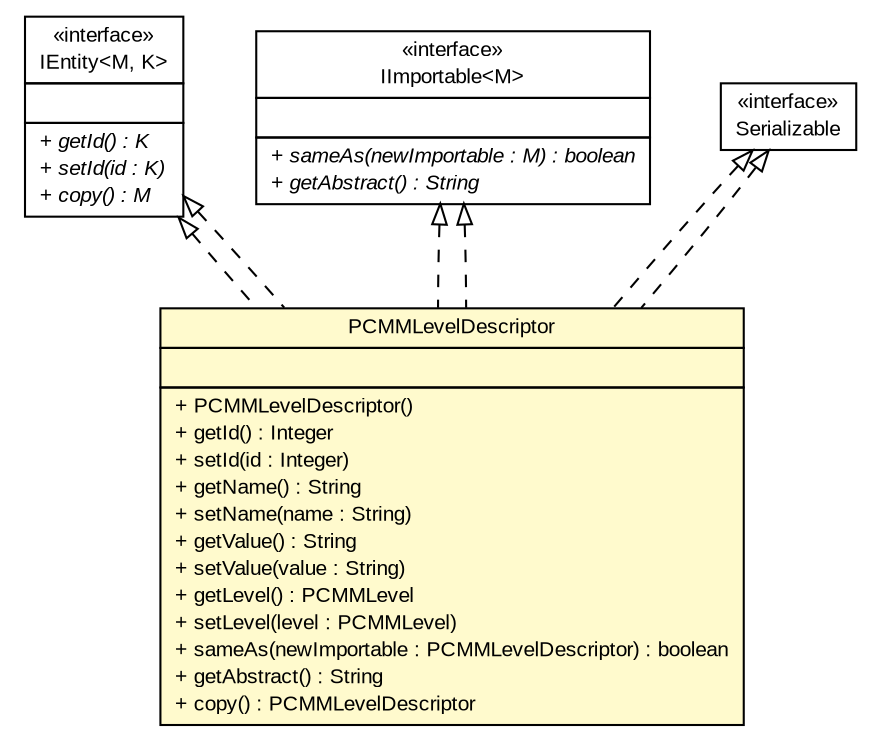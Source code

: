 #!/usr/local/bin/dot
#
# Class diagram 
# Generated by UMLGraph version R5_6-24-gf6e263 (http://www.umlgraph.org/)
#

digraph G {
	edge [fontname="arial",fontsize=10,labelfontname="arial",labelfontsize=10];
	node [fontname="arial",fontsize=10,shape=plaintext];
	nodesep=0.25;
	ranksep=0.5;
	// gov.sandia.cf.model.IEntity<M, K>
	c279305 [label=<<table title="gov.sandia.cf.model.IEntity" border="0" cellborder="1" cellspacing="0" cellpadding="2" port="p" href="./IEntity.html">
		<tr><td><table border="0" cellspacing="0" cellpadding="1">
<tr><td align="center" balign="center"> &#171;interface&#187; </td></tr>
<tr><td align="center" balign="center"> IEntity&lt;M, K&gt; </td></tr>
		</table></td></tr>
		<tr><td><table border="0" cellspacing="0" cellpadding="1">
<tr><td align="left" balign="left">  </td></tr>
		</table></td></tr>
		<tr><td><table border="0" cellspacing="0" cellpadding="1">
<tr><td align="left" balign="left"><font face="arial italic" point-size="10.0"> + getId() : K </font></td></tr>
<tr><td align="left" balign="left"><font face="arial italic" point-size="10.0"> + setId(id : K) </font></td></tr>
<tr><td align="left" balign="left"><font face="arial italic" point-size="10.0"> + copy() : M </font></td></tr>
		</table></td></tr>
		</table>>, URL="./IEntity.html", fontname="arial", fontcolor="black", fontsize=10.0];
	// gov.sandia.cf.model.IImportable<M>
	c279309 [label=<<table title="gov.sandia.cf.model.IImportable" border="0" cellborder="1" cellspacing="0" cellpadding="2" port="p" href="./IImportable.html">
		<tr><td><table border="0" cellspacing="0" cellpadding="1">
<tr><td align="center" balign="center"> &#171;interface&#187; </td></tr>
<tr><td align="center" balign="center"> IImportable&lt;M&gt; </td></tr>
		</table></td></tr>
		<tr><td><table border="0" cellspacing="0" cellpadding="1">
<tr><td align="left" balign="left">  </td></tr>
		</table></td></tr>
		<tr><td><table border="0" cellspacing="0" cellpadding="1">
<tr><td align="left" balign="left"><font face="arial italic" point-size="10.0"> + sameAs(newImportable : M) : boolean </font></td></tr>
<tr><td align="left" balign="left"><font face="arial italic" point-size="10.0"> + getAbstract() : String </font></td></tr>
		</table></td></tr>
		</table>>, URL="./IImportable.html", fontname="arial", fontcolor="black", fontsize=10.0];
	// gov.sandia.cf.model.PCMMLevelDescriptor
	c279335 [label=<<table title="gov.sandia.cf.model.PCMMLevelDescriptor" border="0" cellborder="1" cellspacing="0" cellpadding="2" port="p" bgcolor="lemonChiffon" href="./PCMMLevelDescriptor.html">
		<tr><td><table border="0" cellspacing="0" cellpadding="1">
<tr><td align="center" balign="center"> PCMMLevelDescriptor </td></tr>
		</table></td></tr>
		<tr><td><table border="0" cellspacing="0" cellpadding="1">
<tr><td align="left" balign="left">  </td></tr>
		</table></td></tr>
		<tr><td><table border="0" cellspacing="0" cellpadding="1">
<tr><td align="left" balign="left"> + PCMMLevelDescriptor() </td></tr>
<tr><td align="left" balign="left"> + getId() : Integer </td></tr>
<tr><td align="left" balign="left"> + setId(id : Integer) </td></tr>
<tr><td align="left" balign="left"> + getName() : String </td></tr>
<tr><td align="left" balign="left"> + setName(name : String) </td></tr>
<tr><td align="left" balign="left"> + getValue() : String </td></tr>
<tr><td align="left" balign="left"> + setValue(value : String) </td></tr>
<tr><td align="left" balign="left"> + getLevel() : PCMMLevel </td></tr>
<tr><td align="left" balign="left"> + setLevel(level : PCMMLevel) </td></tr>
<tr><td align="left" balign="left"> + sameAs(newImportable : PCMMLevelDescriptor) : boolean </td></tr>
<tr><td align="left" balign="left"> + getAbstract() : String </td></tr>
<tr><td align="left" balign="left"> + copy() : PCMMLevelDescriptor </td></tr>
		</table></td></tr>
		</table>>, URL="./PCMMLevelDescriptor.html", fontname="arial", fontcolor="black", fontsize=10.0];
	//gov.sandia.cf.model.PCMMLevelDescriptor implements java.io.Serializable
	c279658:p -> c279335:p [dir=back,arrowtail=empty,style=dashed];
	//gov.sandia.cf.model.PCMMLevelDescriptor implements gov.sandia.cf.model.IEntity<M, K>
	c279305:p -> c279335:p [dir=back,arrowtail=empty,style=dashed];
	//gov.sandia.cf.model.PCMMLevelDescriptor implements gov.sandia.cf.model.IImportable<M>
	c279309:p -> c279335:p [dir=back,arrowtail=empty,style=dashed];
	//gov.sandia.cf.model.PCMMLevelDescriptor implements java.io.Serializable
	c279658:p -> c279335:p [dir=back,arrowtail=empty,style=dashed];
	//gov.sandia.cf.model.PCMMLevelDescriptor implements gov.sandia.cf.model.IEntity<M, K>
	c279305:p -> c279335:p [dir=back,arrowtail=empty,style=dashed];
	//gov.sandia.cf.model.PCMMLevelDescriptor implements gov.sandia.cf.model.IImportable<M>
	c279309:p -> c279335:p [dir=back,arrowtail=empty,style=dashed];
	// java.io.Serializable
	c279658 [label=<<table title="java.io.Serializable" border="0" cellborder="1" cellspacing="0" cellpadding="2" port="p" href="http://java.sun.com/j2se/1.4.2/docs/api/java/io/Serializable.html">
		<tr><td><table border="0" cellspacing="0" cellpadding="1">
<tr><td align="center" balign="center"> &#171;interface&#187; </td></tr>
<tr><td align="center" balign="center"> Serializable </td></tr>
		</table></td></tr>
		</table>>, URL="http://java.sun.com/j2se/1.4.2/docs/api/java/io/Serializable.html", fontname="arial", fontcolor="black", fontsize=10.0];
}

